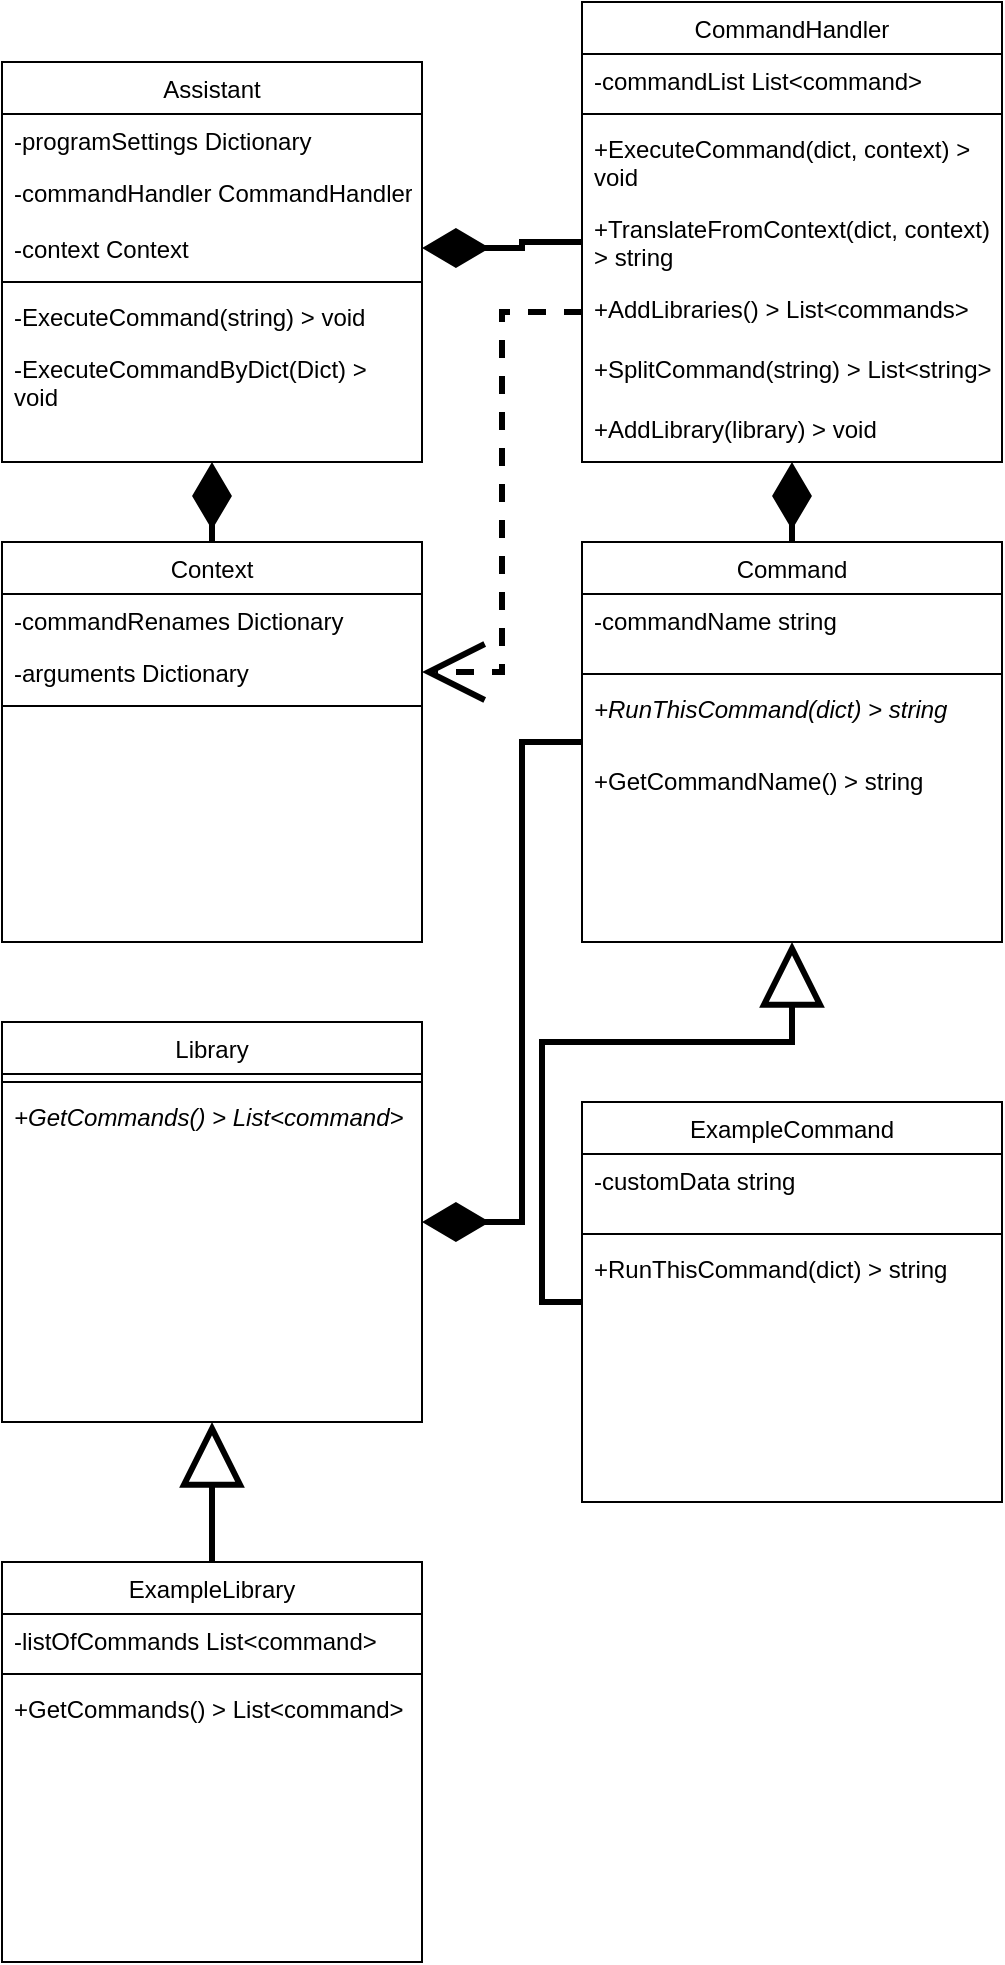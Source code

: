 <mxfile version="20.3.0" type="device"><diagram id="C5RBs43oDa-KdzZeNtuy" name="Page-1"><mxGraphModel dx="942" dy="695" grid="1" gridSize="10" guides="1" tooltips="1" connect="1" arrows="1" fold="1" page="1" pageScale="1" pageWidth="827" pageHeight="1169" math="0" shadow="0"><root><mxCell id="WIyWlLk6GJQsqaUBKTNV-0"/><mxCell id="WIyWlLk6GJQsqaUBKTNV-1" parent="WIyWlLk6GJQsqaUBKTNV-0"/><mxCell id="zkfFHV4jXpPFQw0GAbJ--0" value="Assistant" style="swimlane;fontStyle=0;align=center;verticalAlign=top;childLayout=stackLayout;horizontal=1;startSize=26;horizontalStack=0;resizeParent=1;resizeLast=0;collapsible=1;marginBottom=0;rounded=0;shadow=0;strokeWidth=1;" parent="WIyWlLk6GJQsqaUBKTNV-1" vertex="1"><mxGeometry x="150" y="120" width="210" height="200" as="geometry"><mxRectangle x="230" y="140" width="160" height="26" as="alternateBounds"/></mxGeometry></mxCell><mxCell id="kqrnXd800Jo5W9k4ywIt-11" value="-programSettings Dictionary" style="text;align=left;verticalAlign=top;spacingLeft=4;spacingRight=4;overflow=hidden;rotatable=0;points=[[0,0.5],[1,0.5]];portConstraint=eastwest;" parent="zkfFHV4jXpPFQw0GAbJ--0" vertex="1"><mxGeometry y="26" width="210" height="26" as="geometry"/></mxCell><mxCell id="mwj5qYvLiGivq6neV-i5-6" value="-commandHandler CommandHandler" style="text;align=left;verticalAlign=top;spacingLeft=4;spacingRight=4;overflow=hidden;rotatable=0;points=[[0,0.5],[1,0.5]];portConstraint=eastwest;whiteSpace=wrap;" parent="zkfFHV4jXpPFQw0GAbJ--0" vertex="1"><mxGeometry y="52" width="210" height="28" as="geometry"/></mxCell><mxCell id="GUqTsBcLUDGC4PvFPvG_-0" value="-context Context" style="text;align=left;verticalAlign=top;spacingLeft=4;spacingRight=4;overflow=hidden;rotatable=0;points=[[0,0.5],[1,0.5]];portConstraint=eastwest;" parent="zkfFHV4jXpPFQw0GAbJ--0" vertex="1"><mxGeometry y="80" width="210" height="26" as="geometry"/></mxCell><mxCell id="zkfFHV4jXpPFQw0GAbJ--4" value="" style="line;html=1;strokeWidth=1;align=left;verticalAlign=middle;spacingTop=-1;spacingLeft=3;spacingRight=3;rotatable=0;labelPosition=right;points=[];portConstraint=eastwest;" parent="zkfFHV4jXpPFQw0GAbJ--0" vertex="1"><mxGeometry y="106" width="210" height="8" as="geometry"/></mxCell><mxCell id="kqrnXd800Jo5W9k4ywIt-0" value="-ExecuteCommand(string) &gt; void" style="text;align=left;verticalAlign=top;spacingLeft=4;spacingRight=4;overflow=hidden;rotatable=0;points=[[0,0.5],[1,0.5]];portConstraint=eastwest;" parent="zkfFHV4jXpPFQw0GAbJ--0" vertex="1"><mxGeometry y="114" width="210" height="26" as="geometry"/></mxCell><mxCell id="mwj5qYvLiGivq6neV-i5-38" value="-ExecuteCommandByDict(Dict) &gt; void" style="text;align=left;verticalAlign=top;spacingLeft=4;spacingRight=4;overflow=hidden;rotatable=0;points=[[0,0.5],[1,0.5]];portConstraint=eastwest;whiteSpace=wrap;" parent="zkfFHV4jXpPFQw0GAbJ--0" vertex="1"><mxGeometry y="140" width="210" height="40" as="geometry"/></mxCell><mxCell id="kqrnXd800Jo5W9k4ywIt-2" value="CommandHandler" style="swimlane;fontStyle=0;align=center;verticalAlign=top;childLayout=stackLayout;horizontal=1;startSize=26;horizontalStack=0;resizeParent=1;resizeLast=0;collapsible=1;marginBottom=0;rounded=0;shadow=0;strokeWidth=1;" parent="WIyWlLk6GJQsqaUBKTNV-1" vertex="1"><mxGeometry x="440" y="90" width="210" height="230" as="geometry"><mxRectangle x="440" y="120" width="160" height="26" as="alternateBounds"/></mxGeometry></mxCell><mxCell id="kqrnXd800Jo5W9k4ywIt-3" value="-commandList List&lt;command&gt;" style="text;align=left;verticalAlign=top;spacingLeft=4;spacingRight=4;overflow=hidden;rotatable=0;points=[[0,0.5],[1,0.5]];portConstraint=eastwest;" parent="kqrnXd800Jo5W9k4ywIt-2" vertex="1"><mxGeometry y="26" width="210" height="26" as="geometry"/></mxCell><mxCell id="kqrnXd800Jo5W9k4ywIt-4" value="" style="line;html=1;strokeWidth=1;align=left;verticalAlign=middle;spacingTop=-1;spacingLeft=3;spacingRight=3;rotatable=0;labelPosition=right;points=[];portConstraint=eastwest;" parent="kqrnXd800Jo5W9k4ywIt-2" vertex="1"><mxGeometry y="52" width="210" height="8" as="geometry"/></mxCell><mxCell id="kqrnXd800Jo5W9k4ywIt-5" value="+ExecuteCommand(dict, context) &gt; void " style="text;align=left;verticalAlign=top;spacingLeft=4;spacingRight=4;overflow=hidden;rotatable=0;points=[[0,0.5],[1,0.5]];portConstraint=eastwest;whiteSpace=wrap;" parent="kqrnXd800Jo5W9k4ywIt-2" vertex="1"><mxGeometry y="60" width="210" height="40" as="geometry"/></mxCell><mxCell id="mwj5qYvLiGivq6neV-i5-0" value="+TranslateFromContext(dict, context) &gt; string " style="text;align=left;verticalAlign=top;spacingLeft=4;spacingRight=4;overflow=hidden;rotatable=0;points=[[0,0.5],[1,0.5]];portConstraint=eastwest;whiteSpace=wrap;" parent="kqrnXd800Jo5W9k4ywIt-2" vertex="1"><mxGeometry y="100" width="210" height="40" as="geometry"/></mxCell><mxCell id="mwj5qYvLiGivq6neV-i5-12" value="+AddLibraries() &gt; List&lt;commands&gt;" style="text;align=left;verticalAlign=top;spacingLeft=4;spacingRight=4;overflow=hidden;rotatable=0;points=[[0,0.5],[1,0.5]];portConstraint=eastwest;whiteSpace=wrap;" parent="kqrnXd800Jo5W9k4ywIt-2" vertex="1"><mxGeometry y="140" width="210" height="30" as="geometry"/></mxCell><mxCell id="mwj5qYvLiGivq6neV-i5-37" value="+SplitCommand(string) &gt; List&lt;string&gt;" style="text;align=left;verticalAlign=top;spacingLeft=4;spacingRight=4;overflow=hidden;rotatable=0;points=[[0,0.5],[1,0.5]];portConstraint=eastwest;whiteSpace=wrap;" parent="kqrnXd800Jo5W9k4ywIt-2" vertex="1"><mxGeometry y="170" width="210" height="30" as="geometry"/></mxCell><mxCell id="DCca64jPCFMH11UpT8ml-0" value="+AddLibrary(library) &gt; void" style="text;align=left;verticalAlign=top;spacingLeft=4;spacingRight=4;overflow=hidden;rotatable=0;points=[[0,0.5],[1,0.5]];portConstraint=eastwest;whiteSpace=wrap;" vertex="1" parent="kqrnXd800Jo5W9k4ywIt-2"><mxGeometry y="200" width="210" height="30" as="geometry"/></mxCell><mxCell id="mwj5qYvLiGivq6neV-i5-22" style="edgeStyle=orthogonalEdgeStyle;rounded=0;orthogonalLoop=1;jettySize=auto;html=1;entryX=0.5;entryY=1;entryDx=0;entryDy=0;endArrow=diamondThin;endFill=1;endSize=25;strokeWidth=3;" parent="WIyWlLk6GJQsqaUBKTNV-1" source="mwj5qYvLiGivq6neV-i5-1" target="zkfFHV4jXpPFQw0GAbJ--0" edge="1"><mxGeometry relative="1" as="geometry"/></mxCell><mxCell id="mwj5qYvLiGivq6neV-i5-1" value="Context" style="swimlane;fontStyle=0;align=center;verticalAlign=top;childLayout=stackLayout;horizontal=1;startSize=26;horizontalStack=0;resizeParent=1;resizeLast=0;collapsible=1;marginBottom=0;rounded=0;shadow=0;strokeWidth=1;" parent="WIyWlLk6GJQsqaUBKTNV-1" vertex="1"><mxGeometry x="150" y="360" width="210" height="200" as="geometry"><mxRectangle x="230" y="140" width="160" height="26" as="alternateBounds"/></mxGeometry></mxCell><mxCell id="mwj5qYvLiGivq6neV-i5-2" value="-commandRenames Dictionary" style="text;align=left;verticalAlign=top;spacingLeft=4;spacingRight=4;overflow=hidden;rotatable=0;points=[[0,0.5],[1,0.5]];portConstraint=eastwest;" parent="mwj5qYvLiGivq6neV-i5-1" vertex="1"><mxGeometry y="26" width="210" height="26" as="geometry"/></mxCell><mxCell id="mwj5qYvLiGivq6neV-i5-31" value="-arguments Dictionary" style="text;align=left;verticalAlign=top;spacingLeft=4;spacingRight=4;overflow=hidden;rotatable=0;points=[[0,0.5],[1,0.5]];portConstraint=eastwest;" parent="mwj5qYvLiGivq6neV-i5-1" vertex="1"><mxGeometry y="52" width="210" height="26" as="geometry"/></mxCell><mxCell id="mwj5qYvLiGivq6neV-i5-3" value="" style="line;html=1;strokeWidth=1;align=left;verticalAlign=middle;spacingTop=-1;spacingLeft=3;spacingRight=3;rotatable=0;labelPosition=right;points=[];portConstraint=eastwest;" parent="mwj5qYvLiGivq6neV-i5-1" vertex="1"><mxGeometry y="78" width="210" height="8" as="geometry"/></mxCell><mxCell id="mwj5qYvLiGivq6neV-i5-7" value="Library" style="swimlane;fontStyle=0;align=center;verticalAlign=top;childLayout=stackLayout;horizontal=1;startSize=26;horizontalStack=0;resizeParent=1;resizeLast=0;collapsible=1;marginBottom=0;rounded=0;shadow=0;strokeWidth=1;" parent="WIyWlLk6GJQsqaUBKTNV-1" vertex="1"><mxGeometry x="150" y="600" width="210" height="200" as="geometry"><mxRectangle x="230" y="140" width="160" height="26" as="alternateBounds"/></mxGeometry></mxCell><mxCell id="mwj5qYvLiGivq6neV-i5-10" value="" style="line;html=1;strokeWidth=1;align=left;verticalAlign=middle;spacingTop=-1;spacingLeft=3;spacingRight=3;rotatable=0;labelPosition=right;points=[];portConstraint=eastwest;" parent="mwj5qYvLiGivq6neV-i5-7" vertex="1"><mxGeometry y="26" width="210" height="8" as="geometry"/></mxCell><mxCell id="mwj5qYvLiGivq6neV-i5-17" value="+GetCommands() &gt; List&lt;command&gt;" style="text;align=left;verticalAlign=top;spacingLeft=4;spacingRight=4;overflow=hidden;rotatable=0;points=[[0,0.5],[1,0.5]];portConstraint=eastwest;fontStyle=2" parent="mwj5qYvLiGivq6neV-i5-7" vertex="1"><mxGeometry y="34" width="210" height="26" as="geometry"/></mxCell><mxCell id="mwj5qYvLiGivq6neV-i5-20" style="edgeStyle=orthogonalEdgeStyle;rounded=0;orthogonalLoop=1;jettySize=auto;html=1;entryX=0.5;entryY=1;entryDx=0;entryDy=0;endArrow=diamondThin;endFill=1;endSize=25;strokeWidth=3;" parent="WIyWlLk6GJQsqaUBKTNV-1" source="mwj5qYvLiGivq6neV-i5-13" target="kqrnXd800Jo5W9k4ywIt-2" edge="1"><mxGeometry relative="1" as="geometry"/></mxCell><mxCell id="mwj5qYvLiGivq6neV-i5-29" style="edgeStyle=orthogonalEdgeStyle;rounded=0;orthogonalLoop=1;jettySize=auto;html=1;entryX=1;entryY=0.5;entryDx=0;entryDy=0;strokeWidth=3;endArrow=diamondThin;endFill=1;endSize=25;" parent="WIyWlLk6GJQsqaUBKTNV-1" source="mwj5qYvLiGivq6neV-i5-13" target="mwj5qYvLiGivq6neV-i5-7" edge="1"><mxGeometry relative="1" as="geometry"/></mxCell><mxCell id="mwj5qYvLiGivq6neV-i5-13" value="Command" style="swimlane;fontStyle=0;align=center;verticalAlign=top;childLayout=stackLayout;horizontal=1;startSize=26;horizontalStack=0;resizeParent=1;resizeLast=0;collapsible=1;marginBottom=0;rounded=0;shadow=0;strokeWidth=1;" parent="WIyWlLk6GJQsqaUBKTNV-1" vertex="1"><mxGeometry x="440" y="360" width="210" height="200" as="geometry"><mxRectangle x="230" y="140" width="160" height="26" as="alternateBounds"/></mxGeometry></mxCell><mxCell id="DCca64jPCFMH11UpT8ml-2" value="-commandName string" style="text;align=left;verticalAlign=top;spacingLeft=4;spacingRight=4;overflow=hidden;rotatable=0;points=[[0,0.5],[1,0.5]];portConstraint=eastwest;fontStyle=0;whiteSpace=wrap;" vertex="1" parent="mwj5qYvLiGivq6neV-i5-13"><mxGeometry y="26" width="210" height="36" as="geometry"/></mxCell><mxCell id="mwj5qYvLiGivq6neV-i5-15" value="" style="line;html=1;strokeWidth=1;align=left;verticalAlign=middle;spacingTop=-1;spacingLeft=3;spacingRight=3;rotatable=0;labelPosition=right;points=[];portConstraint=eastwest;" parent="mwj5qYvLiGivq6neV-i5-13" vertex="1"><mxGeometry y="62" width="210" height="8" as="geometry"/></mxCell><mxCell id="mwj5qYvLiGivq6neV-i5-16" value="+RunThisCommand(dict) &gt; string" style="text;align=left;verticalAlign=top;spacingLeft=4;spacingRight=4;overflow=hidden;rotatable=0;points=[[0,0.5],[1,0.5]];portConstraint=eastwest;fontStyle=2;whiteSpace=wrap;" parent="mwj5qYvLiGivq6neV-i5-13" vertex="1"><mxGeometry y="70" width="210" height="36" as="geometry"/></mxCell><mxCell id="DCca64jPCFMH11UpT8ml-3" value="+GetCommandName() &gt; string" style="text;align=left;verticalAlign=top;spacingLeft=4;spacingRight=4;overflow=hidden;rotatable=0;points=[[0,0.5],[1,0.5]];portConstraint=eastwest;fontStyle=0;whiteSpace=wrap;" vertex="1" parent="mwj5qYvLiGivq6neV-i5-13"><mxGeometry y="106" width="210" height="36" as="geometry"/></mxCell><mxCell id="mwj5qYvLiGivq6neV-i5-19" style="edgeStyle=orthogonalEdgeStyle;rounded=0;orthogonalLoop=1;jettySize=auto;html=1;entryX=1;entryY=0.5;entryDx=0;entryDy=0;endSize=25;endArrow=diamondThin;endFill=1;strokeWidth=3;" parent="WIyWlLk6GJQsqaUBKTNV-1" source="mwj5qYvLiGivq6neV-i5-0" target="GUqTsBcLUDGC4PvFPvG_-0" edge="1"><mxGeometry relative="1" as="geometry"/></mxCell><mxCell id="mwj5qYvLiGivq6neV-i5-23" style="edgeStyle=orthogonalEdgeStyle;rounded=0;orthogonalLoop=1;jettySize=auto;html=1;entryX=1;entryY=0.5;entryDx=0;entryDy=0;endArrow=open;endFill=0;endSize=25;dashed=1;strokeWidth=3;" parent="WIyWlLk6GJQsqaUBKTNV-1" source="mwj5qYvLiGivq6neV-i5-12" target="mwj5qYvLiGivq6neV-i5-31" edge="1"><mxGeometry relative="1" as="geometry"><mxPoint x="360" y="456" as="targetPoint"/><Array as="points"><mxPoint x="400" y="245"/><mxPoint x="400" y="425"/></Array></mxGeometry></mxCell><mxCell id="mwj5qYvLiGivq6neV-i5-28" style="edgeStyle=orthogonalEdgeStyle;rounded=0;orthogonalLoop=1;jettySize=auto;html=1;exitX=0;exitY=0.5;exitDx=0;exitDy=0;entryX=0.5;entryY=1;entryDx=0;entryDy=0;strokeWidth=3;endArrow=block;endFill=0;endSize=25;" parent="WIyWlLk6GJQsqaUBKTNV-1" source="mwj5qYvLiGivq6neV-i5-24" target="mwj5qYvLiGivq6neV-i5-13" edge="1"><mxGeometry relative="1" as="geometry"/></mxCell><mxCell id="mwj5qYvLiGivq6neV-i5-24" value="ExampleCommand" style="swimlane;fontStyle=0;align=center;verticalAlign=top;childLayout=stackLayout;horizontal=1;startSize=26;horizontalStack=0;resizeParent=1;resizeLast=0;collapsible=1;marginBottom=0;rounded=0;shadow=0;strokeWidth=1;" parent="WIyWlLk6GJQsqaUBKTNV-1" vertex="1"><mxGeometry x="440" y="640" width="210" height="200" as="geometry"><mxRectangle x="230" y="140" width="160" height="26" as="alternateBounds"/></mxGeometry></mxCell><mxCell id="mwj5qYvLiGivq6neV-i5-30" value="-customData string" style="text;align=left;verticalAlign=top;spacingLeft=4;spacingRight=4;overflow=hidden;rotatable=0;points=[[0,0.5],[1,0.5]];portConstraint=eastwest;fontStyle=0;whiteSpace=wrap;" parent="mwj5qYvLiGivq6neV-i5-24" vertex="1"><mxGeometry y="26" width="210" height="36" as="geometry"/></mxCell><mxCell id="mwj5qYvLiGivq6neV-i5-25" value="" style="line;html=1;strokeWidth=1;align=left;verticalAlign=middle;spacingTop=-1;spacingLeft=3;spacingRight=3;rotatable=0;labelPosition=right;points=[];portConstraint=eastwest;" parent="mwj5qYvLiGivq6neV-i5-24" vertex="1"><mxGeometry y="62" width="210" height="8" as="geometry"/></mxCell><mxCell id="mwj5qYvLiGivq6neV-i5-26" value="+RunThisCommand(dict) &gt; string" style="text;align=left;verticalAlign=top;spacingLeft=4;spacingRight=4;overflow=hidden;rotatable=0;points=[[0,0.5],[1,0.5]];portConstraint=eastwest;fontStyle=0;whiteSpace=wrap;" parent="mwj5qYvLiGivq6neV-i5-24" vertex="1"><mxGeometry y="70" width="210" height="36" as="geometry"/></mxCell><mxCell id="mwj5qYvLiGivq6neV-i5-36" style="edgeStyle=orthogonalEdgeStyle;rounded=0;orthogonalLoop=1;jettySize=auto;html=1;entryX=0.5;entryY=1;entryDx=0;entryDy=0;strokeWidth=3;endArrow=block;endFill=0;endSize=25;" parent="WIyWlLk6GJQsqaUBKTNV-1" source="mwj5qYvLiGivq6neV-i5-32" target="mwj5qYvLiGivq6neV-i5-7" edge="1"><mxGeometry relative="1" as="geometry"/></mxCell><mxCell id="mwj5qYvLiGivq6neV-i5-32" value="ExampleLibrary" style="swimlane;fontStyle=0;align=center;verticalAlign=top;childLayout=stackLayout;horizontal=1;startSize=26;horizontalStack=0;resizeParent=1;resizeLast=0;collapsible=1;marginBottom=0;rounded=0;shadow=0;strokeWidth=1;" parent="WIyWlLk6GJQsqaUBKTNV-1" vertex="1"><mxGeometry x="150" y="870" width="210" height="200" as="geometry"><mxRectangle x="230" y="140" width="160" height="26" as="alternateBounds"/></mxGeometry></mxCell><mxCell id="mwj5qYvLiGivq6neV-i5-33" value="-listOfCommands List&lt;command&gt;" style="text;align=left;verticalAlign=top;spacingLeft=4;spacingRight=4;overflow=hidden;rotatable=0;points=[[0,0.5],[1,0.5]];portConstraint=eastwest;" parent="mwj5qYvLiGivq6neV-i5-32" vertex="1"><mxGeometry y="26" width="210" height="26" as="geometry"/></mxCell><mxCell id="mwj5qYvLiGivq6neV-i5-34" value="" style="line;html=1;strokeWidth=1;align=left;verticalAlign=middle;spacingTop=-1;spacingLeft=3;spacingRight=3;rotatable=0;labelPosition=right;points=[];portConstraint=eastwest;" parent="mwj5qYvLiGivq6neV-i5-32" vertex="1"><mxGeometry y="52" width="210" height="8" as="geometry"/></mxCell><mxCell id="mwj5qYvLiGivq6neV-i5-35" value="+GetCommands() &gt; List&lt;command&gt;" style="text;align=left;verticalAlign=top;spacingLeft=4;spacingRight=4;overflow=hidden;rotatable=0;points=[[0,0.5],[1,0.5]];portConstraint=eastwest;fontStyle=0" parent="mwj5qYvLiGivq6neV-i5-32" vertex="1"><mxGeometry y="60" width="210" height="26" as="geometry"/></mxCell></root></mxGraphModel></diagram></mxfile>